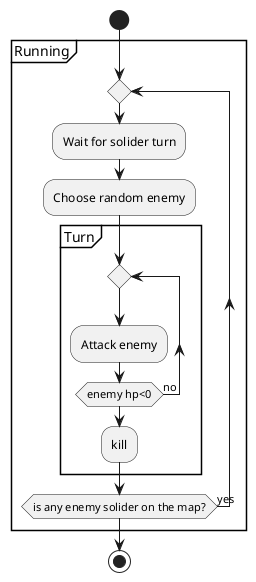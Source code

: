 @startuml
'https://plantuml.com/activity-diagram-beta

start
partition Running
repeat
:Wait for solider turn;
:Choose random enemy;
partition Turn
repeat
:Attack enemy;
repeat while (enemy hp<0) is (no)
:kill;
}
repeat while(is any enemy solider on the map?) is (yes)
}
stop

@enduml
